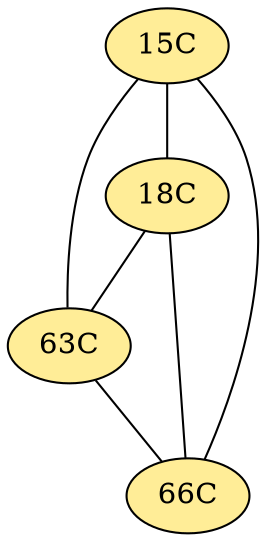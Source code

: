 // The Round Table
graph {
	"15C" [fillcolor="#FFED97" style=radial]
	"18C" [fillcolor="#FFED97" style=radial]
	"15C" -- "18C" [penwidth=1]
	"15C" [fillcolor="#FFED97" style=radial]
	"63C" [fillcolor="#FFED97" style=radial]
	"15C" -- "63C" [penwidth=1]
	"15C" [fillcolor="#FFED97" style=radial]
	"66C" [fillcolor="#FFED97" style=radial]
	"15C" -- "66C" [penwidth=1]
	"18C" [fillcolor="#FFED97" style=radial]
	"63C" [fillcolor="#FFED97" style=radial]
	"18C" -- "63C" [penwidth=1]
	"18C" [fillcolor="#FFED97" style=radial]
	"66C" [fillcolor="#FFED97" style=radial]
	"18C" -- "66C" [penwidth=1]
	"63C" [fillcolor="#FFED97" style=radial]
	"66C" [fillcolor="#FFED97" style=radial]
	"63C" -- "66C" [penwidth=1]
}
